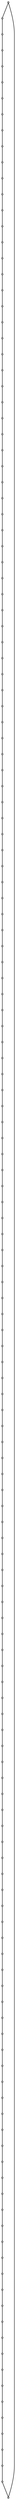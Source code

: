 graph random1362739833 {
	node [shape=point fillcolor=white]
	1 [ pos = "14.682652,18.218822!"]
	2 [ pos = "5.237150,17.213656!"]
	3 [ pos = "18.136968,14.478247!"]
	4 [ pos = "1.949288,2.540350!"]
	5 [ pos = "10.357783,6.341675!"]
	6 [ pos = "15.790202,8.728102!"]
	7 [ pos = "6.526864,17.327211!"]
	8 [ pos = "15.172490,14.266577!"]
	9 [ pos = "8.418781,2.212145!"]
	10 [ pos = "13.802607,5.512413!"]
	11 [ pos = "10.680364,2.715896!"]
	12 [ pos = "18.319015,6.683988!"]
	13 [ pos = "14.071397,14.423328!"]
	14 [ pos = "17.158479,4.534248!"]
	15 [ pos = "5.541319,15.325048!"]
	16 [ pos = "19.921889,0.150088!"]
	17 [ pos = "13.469987,5.085156!"]
	18 [ pos = "17.363744,11.533072!"]
	19 [ pos = "19.563403,19.313032!"]
	20 [ pos = "14.073422,9.847303!"]
	21 [ pos = "5.580825,9.789741!"]
	22 [ pos = "18.575406,12.107689!"]
	23 [ pos = "7.043070,13.674013!"]
	24 [ pos = "6.300384,15.461851!"]
	25 [ pos = "15.886158,0.029108!"]
	26 [ pos = "0.900381,6.492639!"]
	27 [ pos = "2.745003,19.219397!"]
	28 [ pos = "13.176626,16.816400!"]
	29 [ pos = "13.568842,10.261222!"]
	30 [ pos = "1.276766,19.110161!"]
	31 [ pos = "5.512387,1.124772!"]
	32 [ pos = "19.260250,18.982374!"]
	33 [ pos = "6.209928,16.550111!"]
	34 [ pos = "10.441563,5.699448!"]
	35 [ pos = "15.789261,4.441102!"]
	36 [ pos = "15.546752,1.296203!"]
	37 [ pos = "14.230843,14.048274!"]
	38 [ pos = "13.403892,1.200030!"]
	39 [ pos = "7.648405,19.704275!"]
	40 [ pos = "16.661881,3.460680!"]
	41 [ pos = "19.733383,17.562262!"]
	42 [ pos = "9.953319,2.404504!"]
	43 [ pos = "16.707777,3.056063!"]
	44 [ pos = "19.220904,10.202736!"]
	45 [ pos = "13.317285,0.423787!"]
	46 [ pos = "9.239015,18.829672!"]
	47 [ pos = "1.548559,8.425382!"]
	48 [ pos = "17.738164,7.758487!"]
	49 [ pos = "4.901610,8.105844!"]
	50 [ pos = "13.457935,0.616988!"]
	51 [ pos = "12.546946,8.930804!"]
	52 [ pos = "1.913191,6.703907!"]
	53 [ pos = "2.905196,15.317083!"]
	54 [ pos = "7.903937,10.553601!"]
	55 [ pos = "14.947476,4.491935!"]
	56 [ pos = "14.014281,14.606976!"]
	57 [ pos = "1.980315,3.893717!"]
	58 [ pos = "17.011479,18.688092!"]
	59 [ pos = "6.949779,16.158500!"]
	60 [ pos = "8.816945,0.193181!"]
	61 [ pos = "16.582287,18.055960!"]
	62 [ pos = "19.022853,18.130846!"]
	63 [ pos = "6.407459,16.687134!"]
	64 [ pos = "5.815450,11.309069!"]
	65 [ pos = "4.719096,19.273385!"]
	66 [ pos = "11.926058,17.266042!"]
	67 [ pos = "8.130306,13.839249!"]
	68 [ pos = "3.896066,11.035502!"]
	69 [ pos = "9.082449,11.800004!"]
	70 [ pos = "1.515220,3.956042!"]
	71 [ pos = "16.291939,15.529500!"]
	72 [ pos = "18.563018,18.272254!"]
	73 [ pos = "19.423217,15.500615!"]
	74 [ pos = "16.886463,6.299113!"]
	75 [ pos = "11.585232,5.629526!"]
	76 [ pos = "6.492295,8.093636!"]
	77 [ pos = "3.611603,5.441265!"]
	78 [ pos = "6.150599,10.019063!"]
	79 [ pos = "2.054517,11.966049!"]
	80 [ pos = "1.254249,6.773612!"]
	81 [ pos = "11.165551,13.180307!"]
	82 [ pos = "3.965772,19.295858!"]
	83 [ pos = "6.945674,7.861838!"]
	84 [ pos = "10.257477,16.028123!"]
	85 [ pos = "19.661842,11.772697!"]
	86 [ pos = "19.984165,15.879898!"]
	87 [ pos = "7.228314,18.473301!"]
	88 [ pos = "14.078269,6.577648!"]
	89 [ pos = "13.900033,10.890850!"]
	90 [ pos = "12.876762,5.411382!"]
	91 [ pos = "16.520376,19.369056!"]
	92 [ pos = "13.505019,0.058096!"]
	93 [ pos = "4.736439,19.655618!"]
	94 [ pos = "10.077159,6.790956!"]
	95 [ pos = "11.547784,11.331408!"]
	96 [ pos = "13.564568,2.639453!"]
	97 [ pos = "4.437833,17.530340!"]
	98 [ pos = "1.861428,11.383506!"]
	99 [ pos = "5.318295,12.118905!"]
	100 [ pos = "7.337747,4.906254!"]
	101 [ pos = "3.817719,7.248029!"]
	102 [ pos = "0.712269,11.046033!"]
	103 [ pos = "5.647447,14.790539!"]
	104 [ pos = "17.623681,19.547480!"]
	105 [ pos = "5.607506,10.426560!"]
	106 [ pos = "4.884979,2.053999!"]
	107 [ pos = "9.721734,18.389998!"]
	108 [ pos = "2.112095,14.458173!"]
	109 [ pos = "17.971733,12.189254!"]
	110 [ pos = "1.175246,9.445634!"]
	111 [ pos = "3.446780,14.739814!"]
	112 [ pos = "12.085087,7.884612!"]
	113 [ pos = "12.196271,13.946515!"]
	114 [ pos = "19.268119,17.514567!"]
	115 [ pos = "5.991537,6.531983!"]
	116 [ pos = "2.346938,9.809256!"]
	117 [ pos = "13.780012,3.059208!"]
	118 [ pos = "0.781407,19.427459!"]
	119 [ pos = "17.849746,18.405088!"]
	120 [ pos = "18.901056,3.383369!"]
	121 [ pos = "8.757766,3.712152!"]
	122 [ pos = "5.437368,18.479500!"]
	123 [ pos = "2.028267,7.549463!"]
	124 [ pos = "12.863790,20.000000!"]
	125 [ pos = "19.738716,14.039036!"]
	126 [ pos = "9.371752,3.111613!"]
	127 [ pos = "8.704968,1.382956!"]
	128 [ pos = "10.996226,0.827356!"]
	129 [ pos = "15.329472,10.190462!"]
	130 [ pos = "18.341923,1.247126!"]
	131 [ pos = "16.722444,0.614979!"]
	132 [ pos = "11.056383,10.428574!"]
	133 [ pos = "3.674186,11.837789!"]
	134 [ pos = "9.782149,1.450050!"]
	135 [ pos = "10.168995,8.609322!"]
	136 [ pos = "4.833419,18.926760!"]
	137 [ pos = "12.321474,10.270787!"]
	138 [ pos = "17.332377,14.349741!"]
	139 [ pos = "17.820249,10.122285!"]
	140 [ pos = "14.275859,17.485083!"]
	141 [ pos = "4.087438,3.573728!"]
	142 [ pos = "0.522813,12.792406!"]
	143 [ pos = "4.956684,11.519039!"]
	144 [ pos = "13.619762,0.212273!"]
	145 [ pos = "1.635618,11.887802!"]
	146 [ pos = "1.459400,18.358063!"]
	147 [ pos = "12.502781,12.515782!"]
	148 [ pos = "8.712753,16.176967!"]
	149 [ pos = "4.279689,18.494903!"]
	150 [ pos = "17.627016,14.448683!"]
	151 [ pos = "7.030342,2.386553!"]
	152 [ pos = "13.301561,19.351817!"]
	153 [ pos = "12.657339,10.560055!"]
	154 [ pos = "13.627675,10.403706!"]
	155 [ pos = "0.608457,7.829651!"]
	156 [ pos = "7.814906,4.695895!"]
	157 [ pos = "11.403379,8.337719!"]

	1 -- 140
	140 -- 28
	28 -- 66
	66 -- 84
	84 -- 148
	148 -- 59
	59 -- 63
	63 -- 33
	33 -- 7
	7 -- 2
	2 -- 97
	97 -- 149
	149 -- 136
	136 -- 65
	65 -- 93
	93 -- 82
	82 -- 27
	27 -- 30
	30 -- 118
	118 -- 146
	146 -- 53
	53 -- 111
	111 -- 108
	108 -- 142
	142 -- 145
	145 -- 79
	79 -- 98
	98 -- 102
	102 -- 110
	110 -- 47
	47 -- 123
	123 -- 52
	52 -- 80
	80 -- 26
	26 -- 155
	155 -- 116
	116 -- 68
	68 -- 133
	133 -- 143
	143 -- 99
	99 -- 64
	64 -- 105
	105 -- 21
	21 -- 78
	78 -- 54
	54 -- 69
	69 -- 67
	67 -- 23
	23 -- 103
	103 -- 15
	15 -- 24
	24 -- 122
	122 -- 87
	87 -- 39
	39 -- 46
	46 -- 107
	107 -- 124
	124 -- 152
	152 -- 91
	91 -- 58
	58 -- 61
	61 -- 119
	119 -- 72
	72 -- 62
	62 -- 114
	114 -- 41
	41 -- 32
	32 -- 19
	19 -- 104
	104 -- 71
	71 -- 138
	138 -- 150
	150 -- 3
	3 -- 73
	73 -- 86
	86 -- 125
	125 -- 22
	22 -- 109
	109 -- 18
	18 -- 139
	139 -- 44
	44 -- 85
	85 -- 48
	48 -- 12
	12 -- 74
	74 -- 14
	14 -- 40
	40 -- 43
	43 -- 35
	35 -- 55
	55 -- 10
	10 -- 17
	17 -- 90
	90 -- 75
	75 -- 34
	34 -- 5
	5 -- 94
	94 -- 135
	135 -- 157
	157 -- 112
	112 -- 51
	51 -- 137
	137 -- 153
	153 -- 29
	29 -- 154
	154 -- 89
	89 -- 20
	20 -- 129
	129 -- 6
	6 -- 88
	88 -- 117
	117 -- 96
	96 -- 38
	38 -- 50
	50 -- 45
	45 -- 144
	144 -- 92
	92 -- 25
	25 -- 131
	131 -- 36
	36 -- 130
	130 -- 16
	16 -- 120
	120 -- 11
	11 -- 42
	42 -- 126
	126 -- 121
	121 -- 156
	156 -- 100
	100 -- 115
	115 -- 83
	83 -- 76
	76 -- 49
	49 -- 101
	101 -- 77
	77 -- 141
	141 -- 106
	106 -- 31
	31 -- 151
	151 -- 9
	9 -- 127
	127 -- 134
	134 -- 128
	128 -- 60
	60 -- 4
	4 -- 57
	57 -- 70
	70 -- 132
	132 -- 95
	95 -- 147
	147 -- 113
	113 -- 81
	81 -- 13
	13 -- 56
	56 -- 37
	37 -- 8
	8 -- 1
}